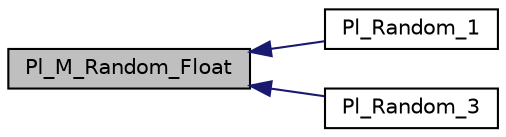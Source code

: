 digraph "Pl_M_Random_Float"
{
  edge [fontname="Helvetica",fontsize="10",labelfontname="Helvetica",labelfontsize="10"];
  node [fontname="Helvetica",fontsize="10",shape=record];
  rankdir="LR";
  Node1 [label="Pl_M_Random_Float",height=0.2,width=0.4,color="black", fillcolor="grey75", style="filled", fontcolor="black"];
  Node1 -> Node2 [dir="back",color="midnightblue",fontsize="10",style="solid",fontname="Helvetica"];
  Node2 [label="Pl_Random_1",height=0.2,width=0.4,color="black", fillcolor="white", style="filled",URL="$random__c_8c.html#ac62b8ca43fe45533197ac0674441a49a"];
  Node1 -> Node3 [dir="back",color="midnightblue",fontsize="10",style="solid",fontname="Helvetica"];
  Node3 [label="Pl_Random_3",height=0.2,width=0.4,color="black", fillcolor="white", style="filled",URL="$random__c_8c.html#a8ccab9bc4a1aaef3511388b33056ff7d"];
}
